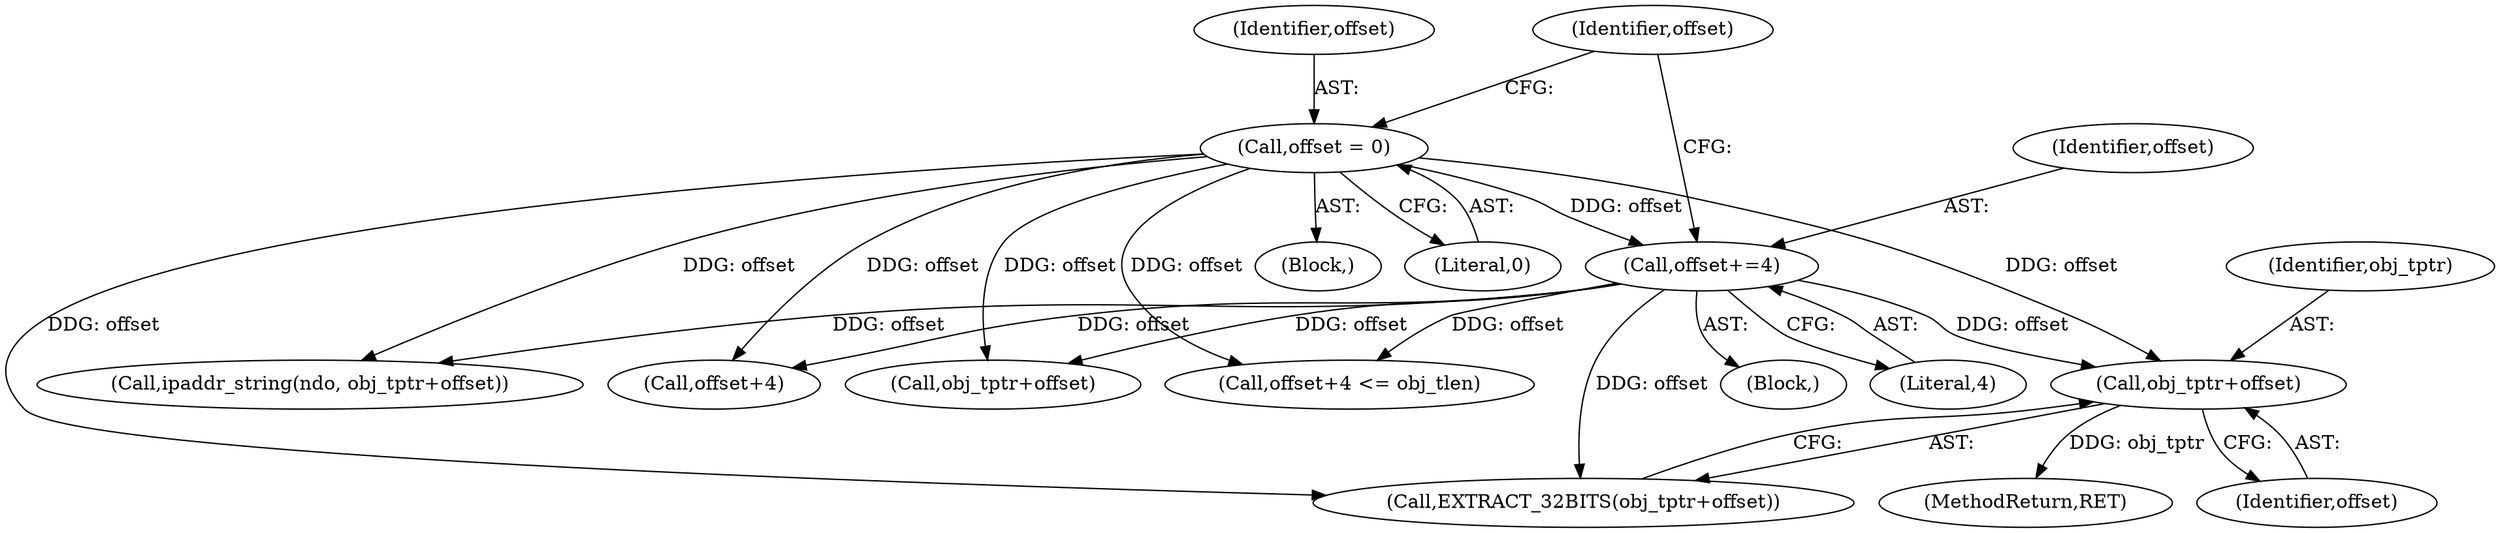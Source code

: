 digraph "0_tcpdump_a25211918f2e790c67d859d20ccf8dbb81da1598@pointer" {
"1001502" [label="(Call,obj_tptr+offset)"];
"1001505" [label="(Call,offset+=4)"];
"1001480" [label="(Call,offset = 0)"];
"1001485" [label="(Call,offset+4)"];
"1001502" [label="(Call,obj_tptr+offset)"];
"1001496" [label="(Call,ipaddr_string(ndo, obj_tptr+offset))"];
"1001505" [label="(Call,offset+=4)"];
"1001480" [label="(Call,offset = 0)"];
"1001503" [label="(Identifier,obj_tptr)"];
"1001498" [label="(Call,obj_tptr+offset)"];
"1001481" [label="(Identifier,offset)"];
"1001504" [label="(Identifier,offset)"];
"1001506" [label="(Identifier,offset)"];
"1001486" [label="(Identifier,offset)"];
"1001484" [label="(Call,offset+4 <= obj_tlen)"];
"1001501" [label="(Call,EXTRACT_32BITS(obj_tptr+offset))"];
"1001478" [label="(Block,)"];
"1001489" [label="(Block,)"];
"1001913" [label="(MethodReturn,RET)"];
"1001482" [label="(Literal,0)"];
"1001507" [label="(Literal,4)"];
"1001502" -> "1001501"  [label="AST: "];
"1001502" -> "1001504"  [label="CFG: "];
"1001503" -> "1001502"  [label="AST: "];
"1001504" -> "1001502"  [label="AST: "];
"1001501" -> "1001502"  [label="CFG: "];
"1001502" -> "1001913"  [label="DDG: obj_tptr"];
"1001505" -> "1001502"  [label="DDG: offset"];
"1001480" -> "1001502"  [label="DDG: offset"];
"1001505" -> "1001489"  [label="AST: "];
"1001505" -> "1001507"  [label="CFG: "];
"1001506" -> "1001505"  [label="AST: "];
"1001507" -> "1001505"  [label="AST: "];
"1001486" -> "1001505"  [label="CFG: "];
"1001505" -> "1001484"  [label="DDG: offset"];
"1001505" -> "1001485"  [label="DDG: offset"];
"1001505" -> "1001496"  [label="DDG: offset"];
"1001505" -> "1001498"  [label="DDG: offset"];
"1001505" -> "1001501"  [label="DDG: offset"];
"1001480" -> "1001505"  [label="DDG: offset"];
"1001480" -> "1001478"  [label="AST: "];
"1001480" -> "1001482"  [label="CFG: "];
"1001481" -> "1001480"  [label="AST: "];
"1001482" -> "1001480"  [label="AST: "];
"1001486" -> "1001480"  [label="CFG: "];
"1001480" -> "1001484"  [label="DDG: offset"];
"1001480" -> "1001485"  [label="DDG: offset"];
"1001480" -> "1001496"  [label="DDG: offset"];
"1001480" -> "1001498"  [label="DDG: offset"];
"1001480" -> "1001501"  [label="DDG: offset"];
}
